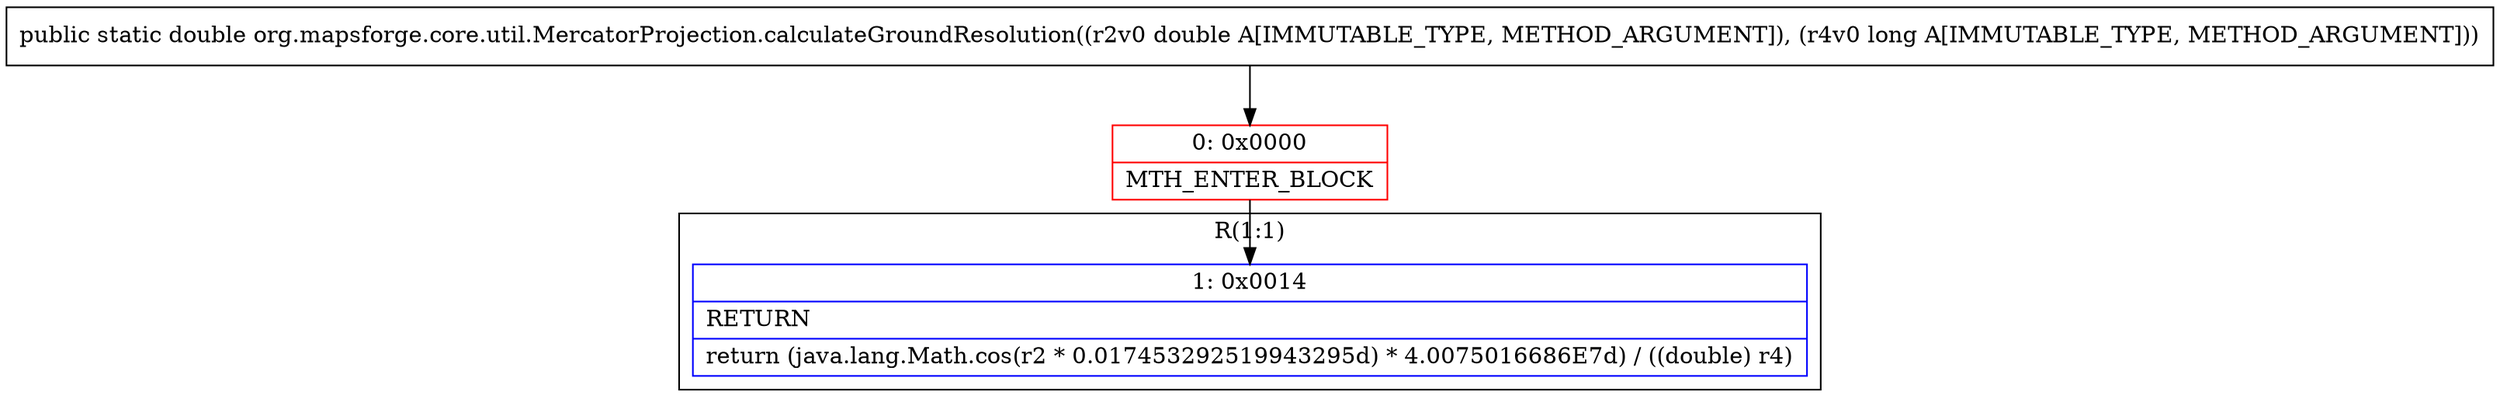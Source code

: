 digraph "CFG fororg.mapsforge.core.util.MercatorProjection.calculateGroundResolution(DJ)D" {
subgraph cluster_Region_1811888413 {
label = "R(1:1)";
node [shape=record,color=blue];
Node_1 [shape=record,label="{1\:\ 0x0014|RETURN\l|return (java.lang.Math.cos(r2 * 0.017453292519943295d) * 4.0075016686E7d) \/ ((double) r4)\l}"];
}
Node_0 [shape=record,color=red,label="{0\:\ 0x0000|MTH_ENTER_BLOCK\l}"];
MethodNode[shape=record,label="{public static double org.mapsforge.core.util.MercatorProjection.calculateGroundResolution((r2v0 double A[IMMUTABLE_TYPE, METHOD_ARGUMENT]), (r4v0 long A[IMMUTABLE_TYPE, METHOD_ARGUMENT])) }"];
MethodNode -> Node_0;
Node_0 -> Node_1;
}

